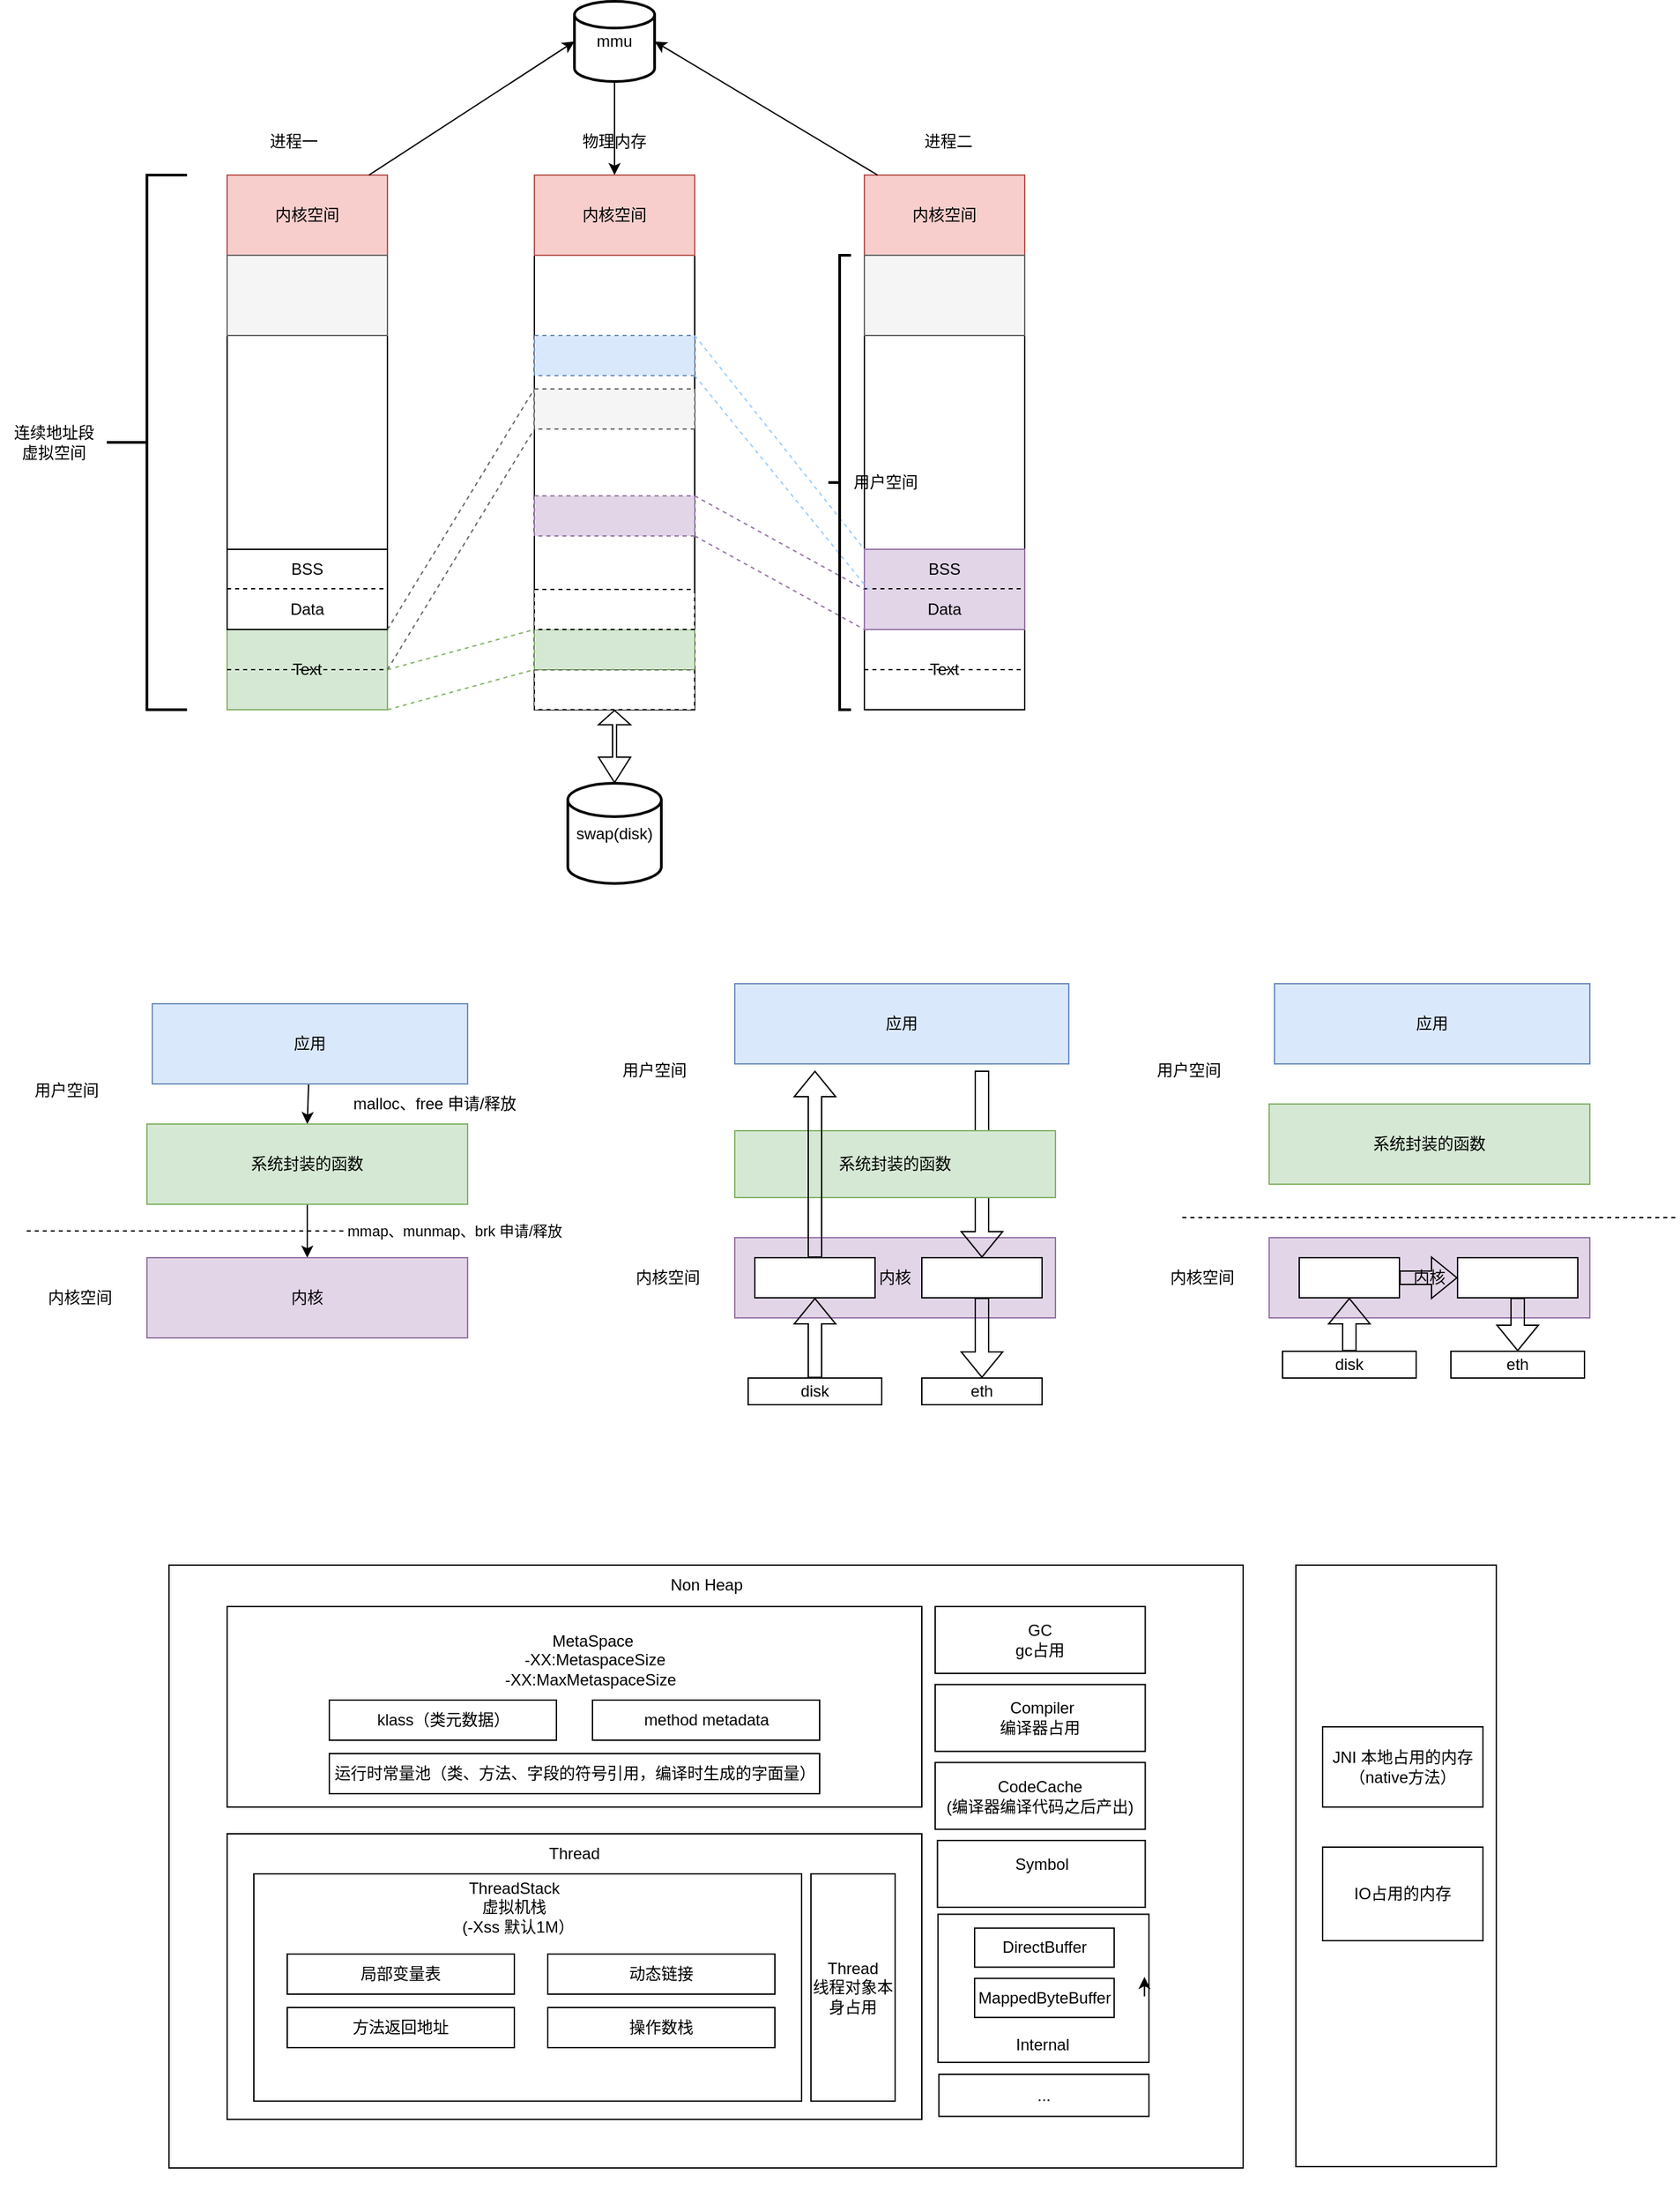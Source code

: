 <mxfile version="28.2.8">
  <diagram name="第 1 页" id="RbE0zZEDlsMbj9A2anAU">
    <mxGraphModel dx="1198" dy="1867" grid="1" gridSize="10" guides="1" tooltips="1" connect="1" arrows="1" fold="1" page="1" pageScale="1" pageWidth="827" pageHeight="1169" math="0" shadow="0">
      <root>
        <mxCell id="0" />
        <mxCell id="1" parent="0" />
        <mxCell id="9y9Copx7se7E2T3DfJLC-24" value="内核" style="rounded=0;whiteSpace=wrap;html=1;fillColor=#e1d5e7;strokeColor=#9673a6;" parent="1" vertex="1">
          <mxGeometry x="610" y="895" width="240" height="60" as="geometry" />
        </mxCell>
        <mxCell id="zzDzum1lHBQrz0rzf7VX-42" value="" style="rounded=0;whiteSpace=wrap;html=1;" parent="1" vertex="1">
          <mxGeometry x="460" y="160" width="120" height="340" as="geometry" />
        </mxCell>
        <mxCell id="zzDzum1lHBQrz0rzf7VX-5" value="内核空间" style="rounded=0;whiteSpace=wrap;html=1;fillColor=#f8cecc;strokeColor=#b85450;" parent="1" vertex="1">
          <mxGeometry x="230" y="100" width="120" height="60" as="geometry" />
        </mxCell>
        <mxCell id="zzDzum1lHBQrz0rzf7VX-4" value="" style="rounded=0;whiteSpace=wrap;html=1;" parent="1" vertex="1">
          <mxGeometry x="230" y="220" width="120" height="160" as="geometry" />
        </mxCell>
        <mxCell id="zzDzum1lHBQrz0rzf7VX-14" value="" style="rounded=0;whiteSpace=wrap;html=1;dashed=1;" parent="1" vertex="1">
          <mxGeometry x="460" y="470" width="120" height="30" as="geometry" />
        </mxCell>
        <mxCell id="zzDzum1lHBQrz0rzf7VX-15" value="" style="rounded=0;whiteSpace=wrap;html=1;dashed=1;fillColor=#d5e8d4;strokeColor=#82b366;" parent="1" vertex="1">
          <mxGeometry x="460" y="440" width="120" height="30" as="geometry" />
        </mxCell>
        <mxCell id="zzDzum1lHBQrz0rzf7VX-16" value="" style="rounded=0;whiteSpace=wrap;html=1;dashed=1;" parent="1" vertex="1">
          <mxGeometry x="460" y="410" width="120" height="30" as="geometry" />
        </mxCell>
        <mxCell id="zzDzum1lHBQrz0rzf7VX-18" value="" style="endArrow=none;dashed=1;html=1;rounded=0;exitX=1;exitY=0.5;exitDx=0;exitDy=0;entryX=0;entryY=1;entryDx=0;entryDy=0;fillColor=#d5e8d4;strokeColor=#82b366;" parent="1" target="zzDzum1lHBQrz0rzf7VX-16" edge="1">
          <mxGeometry width="50" height="50" relative="1" as="geometry">
            <mxPoint x="350" y="470" as="sourcePoint" />
            <mxPoint x="550" y="300" as="targetPoint" />
          </mxGeometry>
        </mxCell>
        <mxCell id="zzDzum1lHBQrz0rzf7VX-19" value="" style="endArrow=none;dashed=1;html=1;rounded=0;exitX=1;exitY=1;exitDx=0;exitDy=0;entryX=0;entryY=1;entryDx=0;entryDy=0;fillColor=#d5e8d4;strokeColor=#82b366;" parent="1" target="zzDzum1lHBQrz0rzf7VX-15" edge="1">
          <mxGeometry width="50" height="50" relative="1" as="geometry">
            <mxPoint x="350" y="500" as="sourcePoint" />
            <mxPoint x="470" y="450" as="targetPoint" />
          </mxGeometry>
        </mxCell>
        <mxCell id="zzDzum1lHBQrz0rzf7VX-28" value="Text" style="rounded=0;whiteSpace=wrap;html=1;fillColor=#d5e8d4;strokeColor=#82b366;" parent="1" vertex="1">
          <mxGeometry x="230" y="440" width="120" height="60" as="geometry" />
        </mxCell>
        <mxCell id="zzDzum1lHBQrz0rzf7VX-36" value="" style="endArrow=none;dashed=1;html=1;strokeWidth=1;rounded=0;exitX=0;exitY=0.5;exitDx=0;exitDy=0;entryX=1;entryY=0.5;entryDx=0;entryDy=0;" parent="1" source="zzDzum1lHBQrz0rzf7VX-28" target="zzDzum1lHBQrz0rzf7VX-28" edge="1">
          <mxGeometry width="50" height="50" relative="1" as="geometry">
            <mxPoint x="470" y="350" as="sourcePoint" />
            <mxPoint x="520" y="300" as="targetPoint" />
          </mxGeometry>
        </mxCell>
        <mxCell id="zzDzum1lHBQrz0rzf7VX-37" value="" style="rounded=0;whiteSpace=wrap;html=1;" parent="1" vertex="1">
          <mxGeometry x="230" y="380" width="120" height="60" as="geometry" />
        </mxCell>
        <mxCell id="zzDzum1lHBQrz0rzf7VX-38" value="" style="endArrow=none;dashed=1;html=1;strokeWidth=1;rounded=0;exitX=0;exitY=0.5;exitDx=0;exitDy=0;entryX=1;entryY=0.5;entryDx=0;entryDy=0;" parent="1" edge="1">
          <mxGeometry width="50" height="50" relative="1" as="geometry">
            <mxPoint x="230" y="409.5" as="sourcePoint" />
            <mxPoint x="350" y="409.5" as="targetPoint" />
          </mxGeometry>
        </mxCell>
        <mxCell id="zzDzum1lHBQrz0rzf7VX-40" value="Data" style="text;html=1;align=center;verticalAlign=middle;whiteSpace=wrap;rounded=0;" parent="1" vertex="1">
          <mxGeometry x="260" y="410" width="60" height="30" as="geometry" />
        </mxCell>
        <mxCell id="zzDzum1lHBQrz0rzf7VX-41" value="BSS" style="text;html=1;align=center;verticalAlign=middle;whiteSpace=wrap;rounded=0;" parent="1" vertex="1">
          <mxGeometry x="260" y="380" width="60" height="30" as="geometry" />
        </mxCell>
        <mxCell id="zzDzum1lHBQrz0rzf7VX-43" value="" style="rounded=0;whiteSpace=wrap;html=1;dashed=1;fillColor=#f5f5f5;fontColor=#333333;strokeColor=#666666;" parent="1" vertex="1">
          <mxGeometry x="460" y="260" width="120" height="30" as="geometry" />
        </mxCell>
        <mxCell id="zzDzum1lHBQrz0rzf7VX-44" value="" style="endArrow=none;dashed=1;html=1;rounded=0;exitX=1;exitY=0.5;exitDx=0;exitDy=0;entryX=0;entryY=0;entryDx=0;entryDy=0;fillColor=#f5f5f5;strokeColor=#666666;" parent="1" target="zzDzum1lHBQrz0rzf7VX-43" edge="1">
          <mxGeometry width="50" height="50" relative="1" as="geometry">
            <mxPoint x="350" y="440" as="sourcePoint" />
            <mxPoint x="460" y="410" as="targetPoint" />
          </mxGeometry>
        </mxCell>
        <mxCell id="zzDzum1lHBQrz0rzf7VX-46" value="" style="endArrow=none;dashed=1;html=1;rounded=0;exitX=1;exitY=0.5;exitDx=0;exitDy=0;entryX=0;entryY=1;entryDx=0;entryDy=0;fillColor=#f5f5f5;strokeColor=#666666;" parent="1" source="zzDzum1lHBQrz0rzf7VX-28" target="zzDzum1lHBQrz0rzf7VX-43" edge="1">
          <mxGeometry width="50" height="50" relative="1" as="geometry">
            <mxPoint x="360" y="450" as="sourcePoint" />
            <mxPoint x="470" y="270" as="targetPoint" />
          </mxGeometry>
        </mxCell>
        <mxCell id="zzDzum1lHBQrz0rzf7VX-47" value="内核空间" style="rounded=0;whiteSpace=wrap;html=1;fillColor=#f8cecc;strokeColor=#b85450;" parent="1" vertex="1">
          <mxGeometry x="707" y="100" width="120" height="60" as="geometry" />
        </mxCell>
        <mxCell id="zzDzum1lHBQrz0rzf7VX-48" value="" style="rounded=0;whiteSpace=wrap;html=1;" parent="1" vertex="1">
          <mxGeometry x="707" y="160" width="120" height="220" as="geometry" />
        </mxCell>
        <mxCell id="zzDzum1lHBQrz0rzf7VX-49" value="Text" style="rounded=0;whiteSpace=wrap;html=1;" parent="1" vertex="1">
          <mxGeometry x="707" y="440" width="120" height="60" as="geometry" />
        </mxCell>
        <mxCell id="zzDzum1lHBQrz0rzf7VX-50" value="" style="endArrow=none;dashed=1;html=1;strokeWidth=1;rounded=0;exitX=0;exitY=0.5;exitDx=0;exitDy=0;entryX=1;entryY=0.5;entryDx=0;entryDy=0;" parent="1" source="zzDzum1lHBQrz0rzf7VX-49" target="zzDzum1lHBQrz0rzf7VX-49" edge="1">
          <mxGeometry width="50" height="50" relative="1" as="geometry">
            <mxPoint x="947" y="350" as="sourcePoint" />
            <mxPoint x="997" y="300" as="targetPoint" />
          </mxGeometry>
        </mxCell>
        <mxCell id="zzDzum1lHBQrz0rzf7VX-51" value="" style="rounded=0;whiteSpace=wrap;html=1;fillColor=#e1d5e7;strokeColor=#9673a6;" parent="1" vertex="1">
          <mxGeometry x="707" y="380" width="120" height="60" as="geometry" />
        </mxCell>
        <mxCell id="zzDzum1lHBQrz0rzf7VX-52" value="" style="endArrow=none;dashed=1;html=1;strokeWidth=1;rounded=0;exitX=0;exitY=0.5;exitDx=0;exitDy=0;entryX=1;entryY=0.5;entryDx=0;entryDy=0;" parent="1" edge="1">
          <mxGeometry width="50" height="50" relative="1" as="geometry">
            <mxPoint x="707" y="409.5" as="sourcePoint" />
            <mxPoint x="827" y="409.5" as="targetPoint" />
          </mxGeometry>
        </mxCell>
        <mxCell id="zzDzum1lHBQrz0rzf7VX-53" value="Data" style="text;html=1;align=center;verticalAlign=middle;whiteSpace=wrap;rounded=0;" parent="1" vertex="1">
          <mxGeometry x="737" y="410" width="60" height="30" as="geometry" />
        </mxCell>
        <mxCell id="zzDzum1lHBQrz0rzf7VX-54" value="BSS" style="text;html=1;align=center;verticalAlign=middle;whiteSpace=wrap;rounded=0;" parent="1" vertex="1">
          <mxGeometry x="737" y="380" width="60" height="30" as="geometry" />
        </mxCell>
        <mxCell id="zzDzum1lHBQrz0rzf7VX-55" value="" style="rounded=0;whiteSpace=wrap;html=1;dashed=1;fillColor=#e1d5e7;strokeColor=#9673a6;" parent="1" vertex="1">
          <mxGeometry x="460" y="340" width="120" height="30" as="geometry" />
        </mxCell>
        <mxCell id="zzDzum1lHBQrz0rzf7VX-56" value="" style="rounded=0;whiteSpace=wrap;html=1;dashed=1;fillColor=#dae8fc;strokeColor=#6c8ebf;" parent="1" vertex="1">
          <mxGeometry x="460" y="220" width="120" height="30" as="geometry" />
        </mxCell>
        <mxCell id="zzDzum1lHBQrz0rzf7VX-60" value="" style="endArrow=none;dashed=1;html=1;rounded=0;entryX=0;entryY=1;entryDx=0;entryDy=0;fillColor=#e1d5e7;strokeColor=#9673a6;" parent="1" target="zzDzum1lHBQrz0rzf7VX-51" edge="1">
          <mxGeometry width="50" height="50" relative="1" as="geometry">
            <mxPoint x="580" y="370" as="sourcePoint" />
            <mxPoint x="470" y="270" as="targetPoint" />
          </mxGeometry>
        </mxCell>
        <mxCell id="zzDzum1lHBQrz0rzf7VX-61" value="" style="endArrow=none;dashed=1;html=1;rounded=0;exitX=1;exitY=0;exitDx=0;exitDy=0;entryX=0;entryY=0.5;entryDx=0;entryDy=0;fillColor=#e1d5e7;strokeColor=#9673a6;" parent="1" source="zzDzum1lHBQrz0rzf7VX-55" target="zzDzum1lHBQrz0rzf7VX-51" edge="1">
          <mxGeometry width="50" height="50" relative="1" as="geometry">
            <mxPoint x="588" y="382" as="sourcePoint" />
            <mxPoint x="717" y="450" as="targetPoint" />
          </mxGeometry>
        </mxCell>
        <mxCell id="zzDzum1lHBQrz0rzf7VX-62" value="" style="endArrow=none;dashed=1;html=1;rounded=0;strokeColor=#99CCFF;exitX=1;exitY=1;exitDx=0;exitDy=0;" parent="1" source="zzDzum1lHBQrz0rzf7VX-56" edge="1">
          <mxGeometry width="50" height="50" relative="1" as="geometry">
            <mxPoint x="580" y="220" as="sourcePoint" />
            <mxPoint x="710" y="410" as="targetPoint" />
          </mxGeometry>
        </mxCell>
        <mxCell id="zzDzum1lHBQrz0rzf7VX-63" value="" style="endArrow=none;dashed=1;html=1;rounded=0;entryX=0;entryY=1;entryDx=0;entryDy=0;strokeColor=#99CCFF;exitX=1;exitY=0;exitDx=0;exitDy=0;" parent="1" source="zzDzum1lHBQrz0rzf7VX-56" target="zzDzum1lHBQrz0rzf7VX-48" edge="1">
          <mxGeometry width="50" height="50" relative="1" as="geometry">
            <mxPoint x="610" y="220" as="sourcePoint" />
            <mxPoint x="720" y="420" as="targetPoint" />
          </mxGeometry>
        </mxCell>
        <mxCell id="zzDzum1lHBQrz0rzf7VX-64" value="进程一" style="text;html=1;align=center;verticalAlign=middle;whiteSpace=wrap;rounded=0;" parent="1" vertex="1">
          <mxGeometry x="250" y="60" width="60" height="30" as="geometry" />
        </mxCell>
        <mxCell id="zzDzum1lHBQrz0rzf7VX-65" value="进程二" style="text;html=1;align=center;verticalAlign=middle;whiteSpace=wrap;rounded=0;" parent="1" vertex="1">
          <mxGeometry x="740" y="60" width="60" height="30" as="geometry" />
        </mxCell>
        <mxCell id="zzDzum1lHBQrz0rzf7VX-68" value="" style="strokeWidth=2;html=1;shape=mxgraph.flowchart.annotation_2;align=left;labelPosition=right;pointerEvents=1;" parent="1" vertex="1">
          <mxGeometry x="140" y="100" width="60" height="400" as="geometry" />
        </mxCell>
        <mxCell id="zzDzum1lHBQrz0rzf7VX-69" value="连续地址段&lt;div&gt;虚拟空间&lt;/div&gt;" style="text;html=1;align=center;verticalAlign=middle;resizable=0;points=[];autosize=1;strokeColor=none;fillColor=none;" parent="1" vertex="1">
          <mxGeometry x="60" y="280" width="80" height="40" as="geometry" />
        </mxCell>
        <mxCell id="zzDzum1lHBQrz0rzf7VX-70" value="物理内存" style="text;html=1;align=center;verticalAlign=middle;whiteSpace=wrap;rounded=0;" parent="1" vertex="1">
          <mxGeometry x="490" y="60" width="60" height="30" as="geometry" />
        </mxCell>
        <mxCell id="9y9Copx7se7E2T3DfJLC-10" style="edgeStyle=none;rounded=0;orthogonalLoop=1;jettySize=auto;html=1;entryX=0.5;entryY=0;entryDx=0;entryDy=0;" parent="1" source="zzDzum1lHBQrz0rzf7VX-71" target="9y9Copx7se7E2T3DfJLC-6" edge="1">
          <mxGeometry relative="1" as="geometry" />
        </mxCell>
        <mxCell id="zzDzum1lHBQrz0rzf7VX-71" value="mmu" style="strokeWidth=2;html=1;shape=mxgraph.flowchart.database;whiteSpace=wrap;" parent="1" vertex="1">
          <mxGeometry x="490" y="-30" width="60" height="60" as="geometry" />
        </mxCell>
        <mxCell id="zzDzum1lHBQrz0rzf7VX-72" style="edgeStyle=none;rounded=0;orthogonalLoop=1;jettySize=auto;html=1;entryX=0;entryY=0.5;entryDx=0;entryDy=0;entryPerimeter=0;" parent="1" source="zzDzum1lHBQrz0rzf7VX-5" target="zzDzum1lHBQrz0rzf7VX-71" edge="1">
          <mxGeometry relative="1" as="geometry" />
        </mxCell>
        <mxCell id="zzDzum1lHBQrz0rzf7VX-73" style="edgeStyle=none;rounded=0;orthogonalLoop=1;jettySize=auto;html=1;entryX=1;entryY=0.5;entryDx=0;entryDy=0;entryPerimeter=0;" parent="1" source="zzDzum1lHBQrz0rzf7VX-47" target="zzDzum1lHBQrz0rzf7VX-71" edge="1">
          <mxGeometry relative="1" as="geometry" />
        </mxCell>
        <mxCell id="9y9Copx7se7E2T3DfJLC-11" style="edgeStyle=none;rounded=0;orthogonalLoop=1;jettySize=auto;html=1;entryX=0.5;entryY=0;entryDx=0;entryDy=0;" parent="1" source="9y9Copx7se7E2T3DfJLC-1" target="9y9Copx7se7E2T3DfJLC-2" edge="1">
          <mxGeometry relative="1" as="geometry" />
        </mxCell>
        <mxCell id="9y9Copx7se7E2T3DfJLC-1" value="应用" style="rounded=0;whiteSpace=wrap;html=1;fillColor=#dae8fc;strokeColor=#6c8ebf;" parent="1" vertex="1">
          <mxGeometry x="174" y="720" width="236" height="60" as="geometry" />
        </mxCell>
        <mxCell id="9y9Copx7se7E2T3DfJLC-13" style="edgeStyle=none;rounded=0;orthogonalLoop=1;jettySize=auto;html=1;entryX=0.5;entryY=0;entryDx=0;entryDy=0;" parent="1" source="9y9Copx7se7E2T3DfJLC-2" target="9y9Copx7se7E2T3DfJLC-12" edge="1">
          <mxGeometry relative="1" as="geometry" />
        </mxCell>
        <mxCell id="9y9Copx7se7E2T3DfJLC-2" value="系统封装的函数" style="rounded=0;whiteSpace=wrap;html=1;fillColor=#d5e8d4;strokeColor=#82b366;" parent="1" vertex="1">
          <mxGeometry x="170" y="810" width="240" height="60" as="geometry" />
        </mxCell>
        <mxCell id="9y9Copx7se7E2T3DfJLC-4" value="" style="shape=flexArrow;endArrow=classic;startArrow=classic;html=1;rounded=0;width=3;endSize=3.23;entryX=0.5;entryY=1;entryDx=0;entryDy=0;" parent="1" target="zzDzum1lHBQrz0rzf7VX-14" edge="1">
          <mxGeometry width="100" height="100" relative="1" as="geometry">
            <mxPoint x="520" y="555" as="sourcePoint" />
            <mxPoint x="520" y="510" as="targetPoint" />
          </mxGeometry>
        </mxCell>
        <mxCell id="9y9Copx7se7E2T3DfJLC-5" value="swap(disk)" style="strokeWidth=2;html=1;shape=mxgraph.flowchart.database;whiteSpace=wrap;" parent="1" vertex="1">
          <mxGeometry x="485" y="555" width="70" height="75" as="geometry" />
        </mxCell>
        <mxCell id="9y9Copx7se7E2T3DfJLC-6" value="内核空间" style="rounded=0;whiteSpace=wrap;html=1;fillColor=#f8cecc;strokeColor=#b85450;" parent="1" vertex="1">
          <mxGeometry x="460" y="100" width="120" height="60" as="geometry" />
        </mxCell>
        <mxCell id="9y9Copx7se7E2T3DfJLC-7" value="用户空间" style="strokeWidth=2;html=1;shape=mxgraph.flowchart.annotation_2;align=left;labelPosition=right;pointerEvents=1;" parent="1" vertex="1">
          <mxGeometry x="680" y="160" width="17" height="340" as="geometry" />
        </mxCell>
        <mxCell id="9y9Copx7se7E2T3DfJLC-12" value="内核" style="rounded=0;whiteSpace=wrap;html=1;fillColor=#e1d5e7;strokeColor=#9673a6;" parent="1" vertex="1">
          <mxGeometry x="170" y="910" width="240" height="60" as="geometry" />
        </mxCell>
        <mxCell id="9y9Copx7se7E2T3DfJLC-14" value="" style="endArrow=none;dashed=1;html=1;strokeWidth=1;rounded=0;" parent="1" edge="1">
          <mxGeometry width="50" height="50" relative="1" as="geometry">
            <mxPoint x="80" y="890" as="sourcePoint" />
            <mxPoint x="450" y="890" as="targetPoint" />
          </mxGeometry>
        </mxCell>
        <mxCell id="9y9Copx7se7E2T3DfJLC-19" value="mmap、munmap、brk 申请/释放" style="edgeLabel;html=1;align=center;verticalAlign=middle;resizable=0;points=[];" parent="9y9Copx7se7E2T3DfJLC-14" vertex="1" connectable="0">
          <mxGeometry x="0.292" relative="1" as="geometry">
            <mxPoint x="81" as="offset" />
          </mxGeometry>
        </mxCell>
        <mxCell id="9y9Copx7se7E2T3DfJLC-16" value="用户空间" style="text;html=1;align=center;verticalAlign=middle;whiteSpace=wrap;rounded=0;" parent="1" vertex="1">
          <mxGeometry x="80" y="770" width="60" height="30" as="geometry" />
        </mxCell>
        <mxCell id="9y9Copx7se7E2T3DfJLC-17" value="内核空间" style="text;html=1;align=center;verticalAlign=middle;whiteSpace=wrap;rounded=0;" parent="1" vertex="1">
          <mxGeometry x="90" y="925" width="60" height="30" as="geometry" />
        </mxCell>
        <mxCell id="9y9Copx7se7E2T3DfJLC-18" value="malloc、free 申请/释放" style="text;html=1;align=center;verticalAlign=middle;resizable=0;points=[];autosize=1;strokeColor=none;fillColor=none;" parent="1" vertex="1">
          <mxGeometry x="310" y="780" width="150" height="30" as="geometry" />
        </mxCell>
        <mxCell id="9y9Copx7se7E2T3DfJLC-86" style="edgeStyle=none;rounded=0;orthogonalLoop=1;jettySize=auto;html=1;entryX=0.5;entryY=0;entryDx=0;entryDy=0;shape=flexArrow;" parent="1" target="9y9Copx7se7E2T3DfJLC-61" edge="1">
          <mxGeometry relative="1" as="geometry">
            <mxPoint x="795" y="770" as="sourcePoint" />
          </mxGeometry>
        </mxCell>
        <mxCell id="9y9Copx7se7E2T3DfJLC-21" value="应用" style="rounded=0;whiteSpace=wrap;html=1;fillColor=#dae8fc;strokeColor=#6c8ebf;" parent="1" vertex="1">
          <mxGeometry x="610" y="705" width="250" height="60" as="geometry" />
        </mxCell>
        <mxCell id="9y9Copx7se7E2T3DfJLC-23" value="系统封装的函数" style="rounded=0;whiteSpace=wrap;html=1;fillColor=#d5e8d4;strokeColor=#82b366;" parent="1" vertex="1">
          <mxGeometry x="610" y="815" width="240" height="50" as="geometry" />
        </mxCell>
        <mxCell id="9y9Copx7se7E2T3DfJLC-27" value="用户空间" style="text;html=1;align=center;verticalAlign=middle;whiteSpace=wrap;rounded=0;" parent="1" vertex="1">
          <mxGeometry x="520" y="755" width="60" height="30" as="geometry" />
        </mxCell>
        <mxCell id="9y9Copx7se7E2T3DfJLC-28" value="内核空间" style="text;html=1;align=center;verticalAlign=middle;whiteSpace=wrap;rounded=0;" parent="1" vertex="1">
          <mxGeometry x="530" y="910" width="60" height="30" as="geometry" />
        </mxCell>
        <mxCell id="9y9Copx7se7E2T3DfJLC-42" value="应用" style="rounded=0;whiteSpace=wrap;html=1;fillColor=#dae8fc;strokeColor=#6c8ebf;" parent="1" vertex="1">
          <mxGeometry x="1014" y="705" width="236" height="60" as="geometry" />
        </mxCell>
        <mxCell id="9y9Copx7se7E2T3DfJLC-45" value="系统封装的函数" style="rounded=0;whiteSpace=wrap;html=1;fillColor=#d5e8d4;strokeColor=#82b366;" parent="1" vertex="1">
          <mxGeometry x="1010" y="795" width="240" height="60" as="geometry" />
        </mxCell>
        <mxCell id="9y9Copx7se7E2T3DfJLC-47" value="内核" style="rounded=0;whiteSpace=wrap;html=1;fillColor=#e1d5e7;strokeColor=#9673a6;" parent="1" vertex="1">
          <mxGeometry x="1010" y="895" width="240" height="60" as="geometry" />
        </mxCell>
        <mxCell id="9y9Copx7se7E2T3DfJLC-48" value="用户空间" style="text;html=1;align=center;verticalAlign=middle;whiteSpace=wrap;rounded=0;" parent="1" vertex="1">
          <mxGeometry x="920" y="755" width="60" height="30" as="geometry" />
        </mxCell>
        <mxCell id="9y9Copx7se7E2T3DfJLC-49" value="内核空间" style="text;html=1;align=center;verticalAlign=middle;whiteSpace=wrap;rounded=0;" parent="1" vertex="1">
          <mxGeometry x="930" y="910" width="60" height="30" as="geometry" />
        </mxCell>
        <mxCell id="9y9Copx7se7E2T3DfJLC-50" style="edgeStyle=none;rounded=0;orthogonalLoop=1;jettySize=auto;html=1;entryX=0.5;entryY=1;entryDx=0;entryDy=0;shape=flexArrow;" parent="1" target="9y9Copx7se7E2T3DfJLC-62" edge="1">
          <mxGeometry relative="1" as="geometry">
            <mxPoint x="1070" y="980" as="sourcePoint" />
          </mxGeometry>
        </mxCell>
        <mxCell id="9y9Copx7se7E2T3DfJLC-53" style="edgeStyle=none;rounded=0;orthogonalLoop=1;jettySize=auto;html=1;entryX=0.5;entryY=0;entryDx=0;entryDy=0;exitX=0.5;exitY=1;exitDx=0;exitDy=0;shape=flexArrow;" parent="1" source="9y9Copx7se7E2T3DfJLC-63" target="9y9Copx7se7E2T3DfJLC-59" edge="1">
          <mxGeometry relative="1" as="geometry">
            <mxPoint x="1190" y="980" as="targetPoint" />
          </mxGeometry>
        </mxCell>
        <mxCell id="9y9Copx7se7E2T3DfJLC-54" value="" style="endArrow=none;dashed=1;html=1;strokeWidth=1;rounded=0;" parent="1" edge="1">
          <mxGeometry width="50" height="50" relative="1" as="geometry">
            <mxPoint x="945" y="880" as="sourcePoint" />
            <mxPoint x="1315" y="880" as="targetPoint" />
          </mxGeometry>
        </mxCell>
        <mxCell id="9y9Copx7se7E2T3DfJLC-81" style="edgeStyle=none;rounded=0;orthogonalLoop=1;jettySize=auto;html=1;entryX=0.5;entryY=1;entryDx=0;entryDy=0;shape=flexArrow;" parent="1" source="9y9Copx7se7E2T3DfJLC-55" target="9y9Copx7se7E2T3DfJLC-60" edge="1">
          <mxGeometry relative="1" as="geometry" />
        </mxCell>
        <mxCell id="9y9Copx7se7E2T3DfJLC-55" value="disk" style="rounded=0;whiteSpace=wrap;html=1;" parent="1" vertex="1">
          <mxGeometry x="620" y="1000" width="100" height="20" as="geometry" />
        </mxCell>
        <mxCell id="9y9Copx7se7E2T3DfJLC-57" value="eth" style="rounded=0;whiteSpace=wrap;html=1;" parent="1" vertex="1">
          <mxGeometry x="750" y="1000" width="90" height="20" as="geometry" />
        </mxCell>
        <mxCell id="9y9Copx7se7E2T3DfJLC-58" value="disk" style="rounded=0;whiteSpace=wrap;html=1;" parent="1" vertex="1">
          <mxGeometry x="1020" y="980" width="100" height="20" as="geometry" />
        </mxCell>
        <mxCell id="9y9Copx7se7E2T3DfJLC-59" value="eth" style="rounded=0;whiteSpace=wrap;html=1;" parent="1" vertex="1">
          <mxGeometry x="1146" y="980" width="100" height="20" as="geometry" />
        </mxCell>
        <mxCell id="9y9Copx7se7E2T3DfJLC-85" style="edgeStyle=none;rounded=0;orthogonalLoop=1;jettySize=auto;html=1;shape=flexArrow;" parent="1" source="9y9Copx7se7E2T3DfJLC-60" edge="1">
          <mxGeometry relative="1" as="geometry">
            <mxPoint x="670" y="770" as="targetPoint" />
          </mxGeometry>
        </mxCell>
        <mxCell id="9y9Copx7se7E2T3DfJLC-60" value="" style="rounded=0;whiteSpace=wrap;html=1;" parent="1" vertex="1">
          <mxGeometry x="625" y="910" width="90" height="30" as="geometry" />
        </mxCell>
        <mxCell id="9y9Copx7se7E2T3DfJLC-84" style="edgeStyle=none;rounded=0;orthogonalLoop=1;jettySize=auto;html=1;shape=flexArrow;" parent="1" source="9y9Copx7se7E2T3DfJLC-61" target="9y9Copx7se7E2T3DfJLC-57" edge="1">
          <mxGeometry relative="1" as="geometry" />
        </mxCell>
        <mxCell id="9y9Copx7se7E2T3DfJLC-61" value="" style="rounded=0;whiteSpace=wrap;html=1;" parent="1" vertex="1">
          <mxGeometry x="750" y="910" width="90" height="30" as="geometry" />
        </mxCell>
        <mxCell id="9y9Copx7se7E2T3DfJLC-87" style="edgeStyle=none;rounded=0;orthogonalLoop=1;jettySize=auto;html=1;shape=flexArrow;" parent="1" source="9y9Copx7se7E2T3DfJLC-62" target="9y9Copx7se7E2T3DfJLC-63" edge="1">
          <mxGeometry relative="1" as="geometry" />
        </mxCell>
        <mxCell id="9y9Copx7se7E2T3DfJLC-62" value="" style="rounded=0;whiteSpace=wrap;html=1;" parent="1" vertex="1">
          <mxGeometry x="1032.5" y="910" width="75" height="30" as="geometry" />
        </mxCell>
        <mxCell id="9y9Copx7se7E2T3DfJLC-63" value="" style="rounded=0;whiteSpace=wrap;html=1;" parent="1" vertex="1">
          <mxGeometry x="1151" y="910" width="90" height="30" as="geometry" />
        </mxCell>
        <mxCell id="9y9Copx7se7E2T3DfJLC-67" value="" style="rounded=0;whiteSpace=wrap;html=1;fillColor=#f5f5f5;strokeColor=#666666;fontColor=#333333;" parent="1" vertex="1">
          <mxGeometry x="230" y="160" width="120" height="60" as="geometry" />
        </mxCell>
        <mxCell id="9y9Copx7se7E2T3DfJLC-69" value="" style="rounded=0;whiteSpace=wrap;html=1;fillColor=#f5f5f5;strokeColor=#666666;fontColor=#333333;" parent="1" vertex="1">
          <mxGeometry x="707" y="160" width="120" height="60" as="geometry" />
        </mxCell>
        <mxCell id="zZtS3_ilHBVQIf3lF5zK-96" value="" style="rounded=0;whiteSpace=wrap;html=1;" vertex="1" parent="1">
          <mxGeometry x="1030" y="1140" width="150" height="450" as="geometry" />
        </mxCell>
        <mxCell id="zZtS3_ilHBVQIf3lF5zK-97" value="" style="group" vertex="1" connectable="0" parent="1">
          <mxGeometry x="230" y="1171" width="790" height="445.714" as="geometry" />
        </mxCell>
        <mxCell id="zZtS3_ilHBVQIf3lF5zK-98" value="" style="rounded=0;whiteSpace=wrap;html=1;" vertex="1" parent="zZtS3_ilHBVQIf3lF5zK-97">
          <mxGeometry x="-43.5" y="-31" width="804" height="451" as="geometry" />
        </mxCell>
        <mxCell id="zZtS3_ilHBVQIf3lF5zK-99" value="" style="rounded=0;whiteSpace=wrap;html=1;" vertex="1" parent="zZtS3_ilHBVQIf3lF5zK-97">
          <mxGeometry width="520" height="150" as="geometry" />
        </mxCell>
        <mxCell id="zZtS3_ilHBVQIf3lF5zK-100" value="klass（类元数据）" style="rounded=0;whiteSpace=wrap;html=1;" vertex="1" parent="zZtS3_ilHBVQIf3lF5zK-97">
          <mxGeometry x="76.5" y="70" width="170.0" height="30" as="geometry" />
        </mxCell>
        <mxCell id="zZtS3_ilHBVQIf3lF5zK-101" value="method metadata" style="rounded=0;whiteSpace=wrap;html=1;" vertex="1" parent="zZtS3_ilHBVQIf3lF5zK-97">
          <mxGeometry x="273.5" y="70" width="170.0" height="30" as="geometry" />
        </mxCell>
        <mxCell id="zZtS3_ilHBVQIf3lF5zK-102" value="运行时常量池（类、方法、字段的符号引用，编译时生成的字面量）" style="rounded=0;whiteSpace=wrap;html=1;" vertex="1" parent="zZtS3_ilHBVQIf3lF5zK-97">
          <mxGeometry x="76.5" y="110" width="367.0" height="30" as="geometry" />
        </mxCell>
        <mxCell id="zZtS3_ilHBVQIf3lF5zK-103" value="MetaSpace&amp;nbsp;&lt;br&gt;&lt;span style=&quot;background-color: transparent;&quot;&gt;-XX:MetaspaceSize&lt;br&gt;&lt;/span&gt;&lt;span style=&quot;background-color: transparent;&quot;&gt;-XX:MaxMetaspaceSize&lt;/span&gt;&amp;nbsp;&amp;nbsp;" style="text;html=1;whiteSpace=wrap;strokeColor=none;fillColor=none;align=center;verticalAlign=middle;rounded=0;" vertex="1" parent="zZtS3_ilHBVQIf3lF5zK-97">
          <mxGeometry x="93.5" y="20" width="363" height="40" as="geometry" />
        </mxCell>
        <mxCell id="zZtS3_ilHBVQIf3lF5zK-104" value="" style="group" vertex="1" connectable="0" parent="zZtS3_ilHBVQIf3lF5zK-97">
          <mxGeometry x="530" width="160" height="400" as="geometry" />
        </mxCell>
        <mxCell id="zZtS3_ilHBVQIf3lF5zK-105" value="&lt;div&gt;&lt;br&gt;&lt;/div&gt;" style="rounded=0;whiteSpace=wrap;html=1;container=0;" vertex="1" parent="zZtS3_ilHBVQIf3lF5zK-104">
          <mxGeometry x="2.127" y="230.212" width="157.873" height="110.816" as="geometry" />
        </mxCell>
        <mxCell id="zZtS3_ilHBVQIf3lF5zK-106" value="CodeCache&lt;br&gt;(编译器编译代码之后产出)" style="rounded=0;whiteSpace=wrap;html=1;container=0;" vertex="1" parent="zZtS3_ilHBVQIf3lF5zK-104">
          <mxGeometry y="116.668" width="157.225" height="50.0" as="geometry" />
        </mxCell>
        <mxCell id="zZtS3_ilHBVQIf3lF5zK-107" value="GC&lt;br&gt;gc占用" style="rounded=0;whiteSpace=wrap;html=1;container=0;" vertex="1" parent="zZtS3_ilHBVQIf3lF5zK-104">
          <mxGeometry width="157.225" height="50.0" as="geometry" />
        </mxCell>
        <mxCell id="zZtS3_ilHBVQIf3lF5zK-108" value="&amp;nbsp;Compiler&lt;br&gt;编译器占用" style="rounded=0;whiteSpace=wrap;html=1;container=0;" vertex="1" parent="zZtS3_ilHBVQIf3lF5zK-104">
          <mxGeometry y="58.334" width="157.225" height="50.0" as="geometry" />
        </mxCell>
        <mxCell id="zZtS3_ilHBVQIf3lF5zK-109" value="Symbol&lt;div&gt;&lt;br/&gt;&lt;/div&gt;" style="rounded=0;whiteSpace=wrap;html=1;container=0;" vertex="1" parent="zZtS3_ilHBVQIf3lF5zK-104">
          <mxGeometry x="1.723" y="175.002" width="155.502" height="50.0" as="geometry" />
        </mxCell>
        <mxCell id="zZtS3_ilHBVQIf3lF5zK-110" value="DirectBuffer" style="rounded=0;whiteSpace=wrap;html=1;container=0;" vertex="1" parent="zZtS3_ilHBVQIf3lF5zK-104">
          <mxGeometry x="29.515" y="240.627" width="104.436" height="29.167" as="geometry" />
        </mxCell>
        <mxCell id="zZtS3_ilHBVQIf3lF5zK-111" style="edgeStyle=orthogonalEdgeStyle;rounded=0;orthogonalLoop=1;jettySize=auto;html=1;exitX=1;exitY=1;exitDx=0;exitDy=0;entryX=1;entryY=0.75;entryDx=0;entryDy=0;" edge="1" parent="zZtS3_ilHBVQIf3lF5zK-104">
          <mxGeometry relative="1" as="geometry">
            <mxPoint x="156.654" y="291.669" as="sourcePoint" />
            <mxPoint x="156.654" y="277.086" as="targetPoint" />
          </mxGeometry>
        </mxCell>
        <mxCell id="zZtS3_ilHBVQIf3lF5zK-112" value="MappedByteBuffer" style="rounded=0;whiteSpace=wrap;html=1;container=0;" vertex="1" parent="zZtS3_ilHBVQIf3lF5zK-104">
          <mxGeometry x="29.512" y="278.208" width="104.436" height="29.167" as="geometry" />
        </mxCell>
        <mxCell id="zZtS3_ilHBVQIf3lF5zK-113" value="Internal" style="text;html=1;whiteSpace=wrap;strokeColor=none;fillColor=none;align=center;verticalAlign=middle;rounded=0;" vertex="1" parent="zZtS3_ilHBVQIf3lF5zK-104">
          <mxGeometry x="53.318" y="314.106" width="55.491" height="26.923" as="geometry" />
        </mxCell>
        <mxCell id="zZtS3_ilHBVQIf3lF5zK-114" value="&lt;div&gt;...&lt;/div&gt;" style="rounded=0;whiteSpace=wrap;html=1;container=0;" vertex="1" parent="zZtS3_ilHBVQIf3lF5zK-104">
          <mxGeometry x="2.776" y="350" width="157.224" height="31.395" as="geometry" />
        </mxCell>
        <mxCell id="zZtS3_ilHBVQIf3lF5zK-115" value="" style="group" vertex="1" connectable="0" parent="1">
          <mxGeometry x="230" y="1341" width="520" height="213.75" as="geometry" />
        </mxCell>
        <mxCell id="zZtS3_ilHBVQIf3lF5zK-116" value="" style="rounded=0;whiteSpace=wrap;html=1;" vertex="1" parent="zZtS3_ilHBVQIf3lF5zK-115">
          <mxGeometry width="520" height="213.75" as="geometry" />
        </mxCell>
        <mxCell id="zZtS3_ilHBVQIf3lF5zK-117" value="Thread&lt;div&gt;线程对象本身占用&lt;/div&gt;" style="rounded=0;whiteSpace=wrap;html=1;" vertex="1" parent="zZtS3_ilHBVQIf3lF5zK-115">
          <mxGeometry x="437" y="30" width="63" height="170" as="geometry" />
        </mxCell>
        <mxCell id="zZtS3_ilHBVQIf3lF5zK-118" value="" style="group" vertex="1" connectable="0" parent="zZtS3_ilHBVQIf3lF5zK-115">
          <mxGeometry x="20" y="30" width="410" height="170" as="geometry" />
        </mxCell>
        <mxCell id="zZtS3_ilHBVQIf3lF5zK-119" value="" style="rounded=0;whiteSpace=wrap;html=1;" vertex="1" parent="zZtS3_ilHBVQIf3lF5zK-118">
          <mxGeometry width="410" height="170" as="geometry" />
        </mxCell>
        <mxCell id="zZtS3_ilHBVQIf3lF5zK-120" value="动态链接" style="rounded=0;whiteSpace=wrap;html=1;" vertex="1" parent="zZtS3_ilHBVQIf3lF5zK-118">
          <mxGeometry x="220" y="60" width="170" height="30" as="geometry" />
        </mxCell>
        <mxCell id="zZtS3_ilHBVQIf3lF5zK-121" value="局部变量表" style="rounded=0;whiteSpace=wrap;html=1;" vertex="1" parent="zZtS3_ilHBVQIf3lF5zK-118">
          <mxGeometry x="25" y="60" width="170" height="30" as="geometry" />
        </mxCell>
        <mxCell id="zZtS3_ilHBVQIf3lF5zK-122" value="操作数栈" style="rounded=0;whiteSpace=wrap;html=1;" vertex="1" parent="zZtS3_ilHBVQIf3lF5zK-118">
          <mxGeometry x="220" y="100" width="170" height="30" as="geometry" />
        </mxCell>
        <mxCell id="zZtS3_ilHBVQIf3lF5zK-123" value="方法返回地址" style="rounded=0;whiteSpace=wrap;html=1;" vertex="1" parent="zZtS3_ilHBVQIf3lF5zK-118">
          <mxGeometry x="25" y="100" width="170" height="30" as="geometry" />
        </mxCell>
        <mxCell id="zZtS3_ilHBVQIf3lF5zK-124" value="ThreadStack&lt;br&gt;虚拟机栈&lt;br&gt;(-Xss 默认1M）" style="text;html=1;whiteSpace=wrap;strokeColor=none;fillColor=none;align=center;verticalAlign=middle;rounded=0;" vertex="1" parent="zZtS3_ilHBVQIf3lF5zK-118">
          <mxGeometry x="155" y="10" width="80" height="30" as="geometry" />
        </mxCell>
        <mxCell id="zZtS3_ilHBVQIf3lF5zK-125" value="Thread" style="text;html=1;whiteSpace=wrap;strokeColor=none;fillColor=none;align=center;verticalAlign=middle;rounded=0;" vertex="1" parent="zZtS3_ilHBVQIf3lF5zK-115">
          <mxGeometry x="230" width="60" height="30" as="geometry" />
        </mxCell>
        <mxCell id="zZtS3_ilHBVQIf3lF5zK-126" value="Non Heap" style="text;html=1;whiteSpace=wrap;strokeColor=none;fillColor=none;align=center;verticalAlign=middle;rounded=0;" vertex="1" parent="1">
          <mxGeometry x="558.5" y="1140" width="60" height="30" as="geometry" />
        </mxCell>
        <mxCell id="zZtS3_ilHBVQIf3lF5zK-127" value="JNI 本地占用的内存&lt;div&gt;（native方法）&lt;/div&gt;" style="rounded=0;whiteSpace=wrap;html=1;" vertex="1" parent="1">
          <mxGeometry x="1050" y="1261" width="120" height="60" as="geometry" />
        </mxCell>
        <mxCell id="zZtS3_ilHBVQIf3lF5zK-128" value="IO占用的内存" style="rounded=0;whiteSpace=wrap;html=1;" vertex="1" parent="1">
          <mxGeometry x="1050" y="1351" width="120" height="70" as="geometry" />
        </mxCell>
      </root>
    </mxGraphModel>
  </diagram>
</mxfile>
